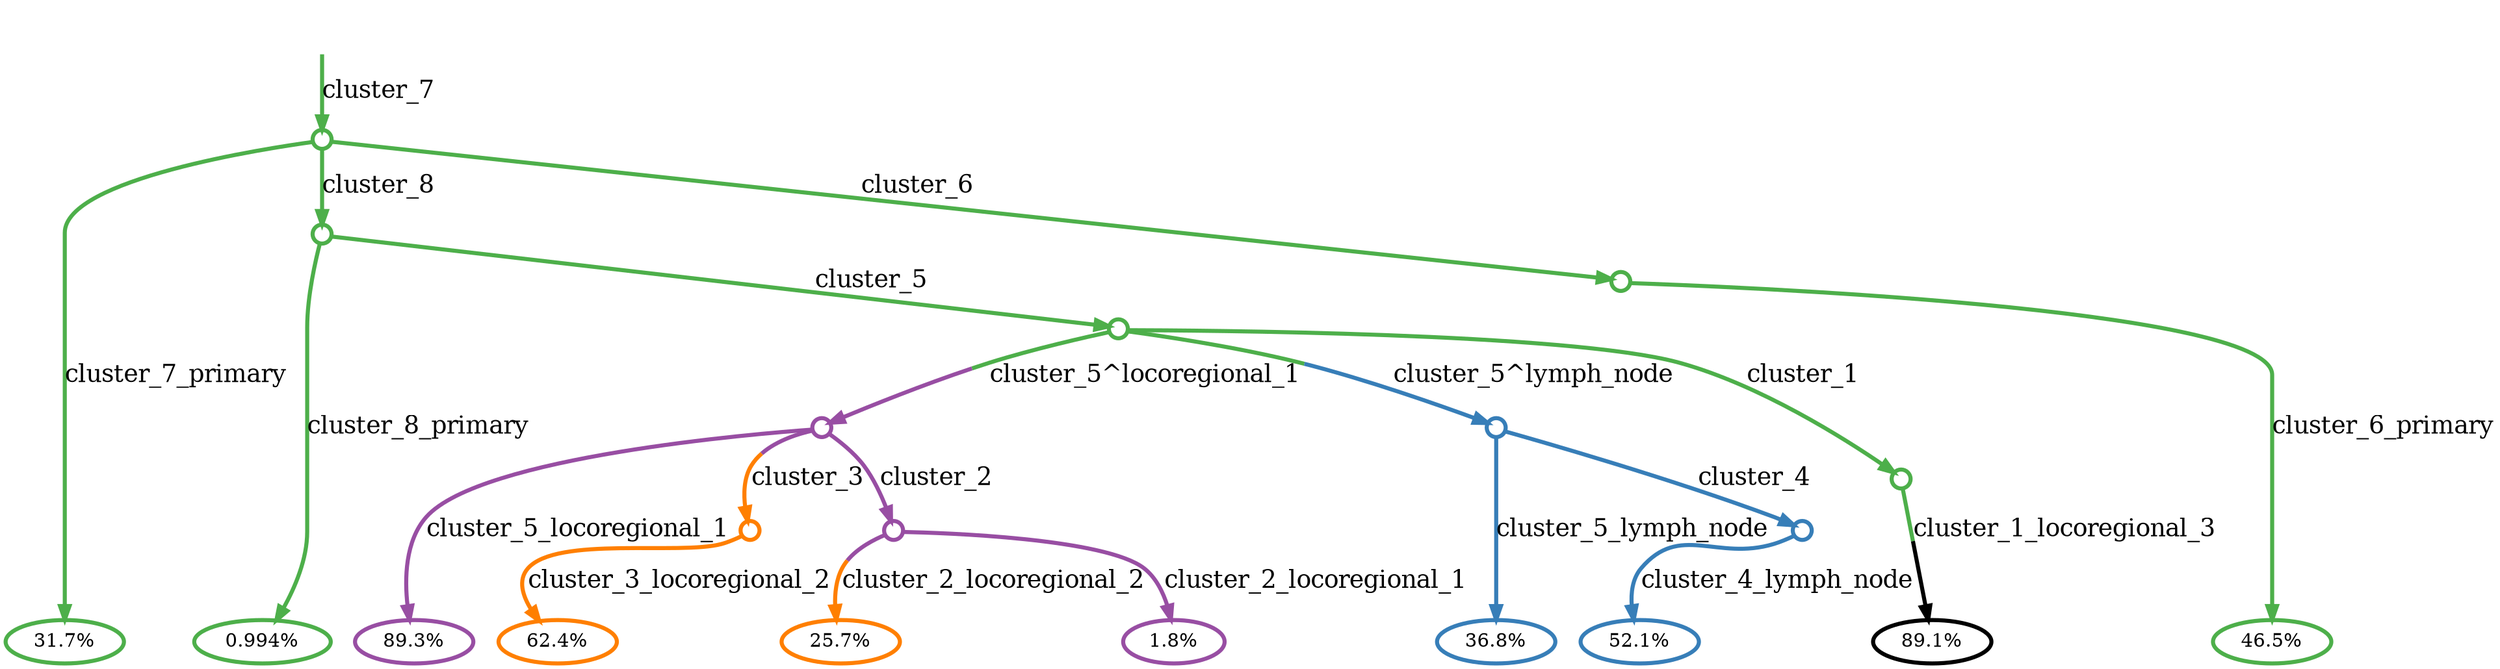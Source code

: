 digraph T {
	{
		rank=same
		18 [width=0.2,height=0.2,penwidth=3,colorscheme=set19,color=3,label="31.7%"]
		16 [width=0.2,height=0.2,penwidth=3,colorscheme=set19,color=3,label="0.994%"]
		12 [width=0.2,height=0.2,penwidth=3,colorscheme=set19,color=2,label="36.8%"]
		11 [width=0.2,height=0.2,penwidth=3,colorscheme=set19,color=4,label="89.3%"]
		9 [width=0.2,height=0.2,penwidth=3,colorscheme=set19,color=2,label="52.1%"]
		7 [width=0.2,height=0.2,penwidth=3,colorscheme=set19,color=5,label="62.4%"]
		5 [width=0.2,height=0.2,penwidth=3,colorscheme=set19,color=5,label="25.7%"]
		4 [width=0.2,height=0.2,penwidth=3,colorscheme=set19,color=4,label="1.8%"]
		2 [width=0.2,height=0.2,penwidth=3,colorscheme=set19,color=38272,label="89.1%"]
		0 [width=0.2,height=0.2,penwidth=3,colorscheme=set19,color=3,label="46.5%"]
	}
	19 [width=0.2,height=0.2,penwidth=3,colorscheme=set19,color=3,label=""]
	17 [width=0.2,height=0.2,penwidth=3,colorscheme=set19,color=3,label=""]
	15 [width=0.2,height=0.2,penwidth=3,colorscheme=set19,color=3,label=""]
	14 [width=0.2,height=0.2,penwidth=3,colorscheme=set19,color=4,label=""]
	13 [width=0.2,height=0.2,penwidth=3,colorscheme=set19,color=2,label=""]
	10 [width=0.2,height=0.2,penwidth=3,colorscheme=set19,color=2,label=""]
	8 [width=0.2,height=0.2,penwidth=3,colorscheme=set19,color=5,label=""]
	6 [width=0.2,height=0.2,penwidth=3,colorscheme=set19,color=4,label=""]
	3 [width=0.2,height=0.2,penwidth=3,colorscheme=set19,color=3,label=""]
	1 [width=0.2,height=0.2,penwidth=3,colorscheme=set19,color=3,label=""]
	inv [style="invis"]
	inv -> 19[penwidth=3,colorscheme=set19,color=3,label="cluster_7",fontsize=18]
	19 -> 18 [fontsize=18,penwidth=3,colorscheme=set19,color=3,label="cluster_7_primary"]
	19 -> 17 [fontsize=18,penwidth=3,colorscheme=set19,color=3,label="cluster_8"]
	19 -> 1 [fontsize=18,penwidth=3,colorscheme=set19,color=3,label="cluster_6"]
	17 -> 16 [fontsize=18,penwidth=3,colorscheme=set19,color=3,label="cluster_8_primary"]
	17 -> 15 [fontsize=18,penwidth=3,colorscheme=set19,color=3,label="cluster_5"]
	15 -> 14 [fontsize=18,penwidth=3,colorscheme=set19,color="3;0.5:4",label="cluster_5^locoregional_1"]
	15 -> 13 [fontsize=18,penwidth=3,colorscheme=set19,color="3;0.5:2",label="cluster_5^lymph_node"]
	15 -> 3 [fontsize=18,penwidth=3,colorscheme=set19,color=3,label="cluster_1"]
	14 -> 11 [fontsize=18,penwidth=3,colorscheme=set19,color=4,label="cluster_5_locoregional_1"]
	14 -> 8 [fontsize=18,penwidth=3,colorscheme=set19,color="4;0.5:5",label="cluster_3"]
	14 -> 6 [fontsize=18,penwidth=3,colorscheme=set19,color=4,label="cluster_2"]
	13 -> 12 [fontsize=18,penwidth=3,colorscheme=set19,color=2,label="cluster_5_lymph_node"]
	13 -> 10 [fontsize=18,penwidth=3,colorscheme=set19,color=2,label="cluster_4"]
	10 -> 9 [fontsize=18,penwidth=3,colorscheme=set19,color=2,label="cluster_4_lymph_node"]
	8 -> 7 [fontsize=18,penwidth=3,colorscheme=set19,color=5,label="cluster_3_locoregional_2"]
	6 -> 5 [fontsize=18,penwidth=3,colorscheme=set19,color="4;0.5:5",label="cluster_2_locoregional_2"]
	6 -> 4 [fontsize=18,penwidth=3,colorscheme=set19,color=4,label="cluster_2_locoregional_1"]
	3 -> 2 [fontsize=18,penwidth=3,colorscheme=set19,color="3;0.5:38272",label="cluster_1_locoregional_3"]
	1 -> 0 [fontsize=18,penwidth=3,colorscheme=set19,color=3,label="cluster_6_primary"]
}
